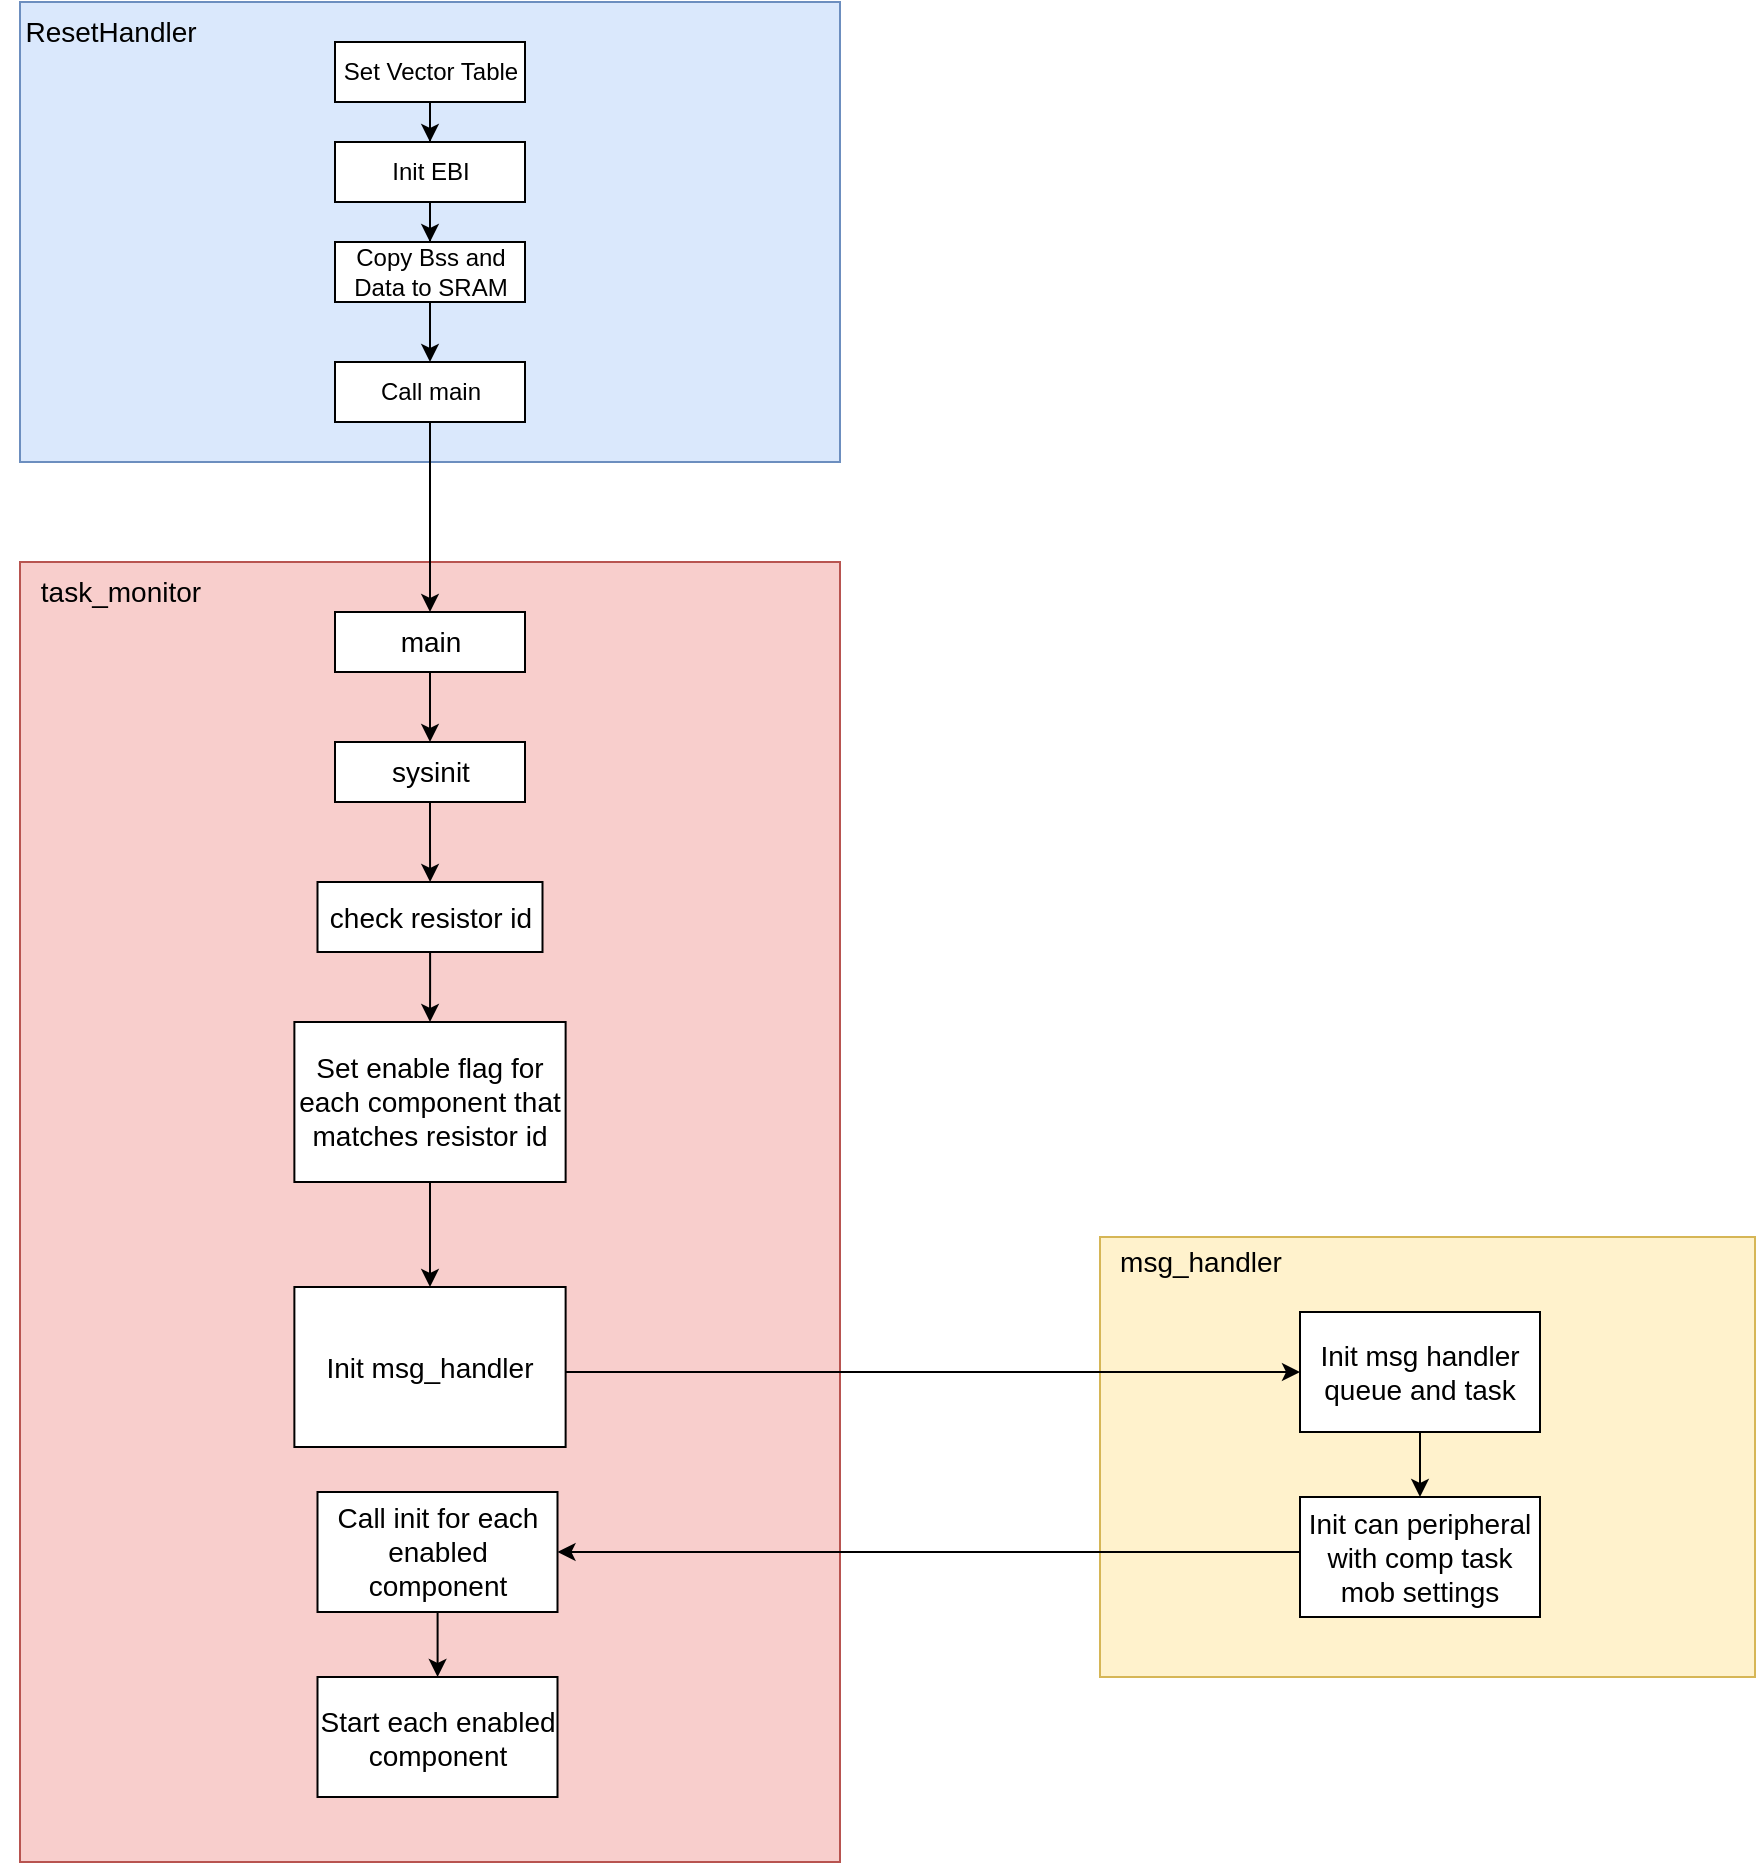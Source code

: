 <mxfile version="20.8.11" type="device"><diagram name="Page-1" id="0eJ-NIoRMOoveJrZ-a8-"><mxGraphModel dx="2793" dy="1327" grid="1" gridSize="10" guides="1" tooltips="1" connect="1" arrows="1" fold="1" page="1" pageScale="1" pageWidth="850" pageHeight="1100" math="0" shadow="0"><root><mxCell id="0"/><mxCell id="1" parent="0"/><mxCell id="wKTcBYu5ZULumgtcyJQ0-4" value="" style="rounded=0;whiteSpace=wrap;html=1;fillColor=#f8cecc;strokeColor=#b85450;" vertex="1" parent="1"><mxGeometry x="100" y="510" width="410" height="650" as="geometry"/></mxCell><mxCell id="wKTcBYu5ZULumgtcyJQ0-32" value="" style="edgeStyle=orthogonalEdgeStyle;rounded=0;orthogonalLoop=1;jettySize=auto;html=1;fontSize=14;" edge="1" parent="1" source="wKTcBYu5ZULumgtcyJQ0-7" target="wKTcBYu5ZULumgtcyJQ0-31"><mxGeometry relative="1" as="geometry"/></mxCell><mxCell id="wKTcBYu5ZULumgtcyJQ0-7" value="&lt;font style=&quot;font-size: 14px;&quot;&gt;main&lt;/font&gt;" style="rounded=0;whiteSpace=wrap;html=1;" vertex="1" parent="1"><mxGeometry x="257.5" y="535" width="95" height="30" as="geometry"/></mxCell><mxCell id="wKTcBYu5ZULumgtcyJQ0-21" value="" style="edgeStyle=orthogonalEdgeStyle;rounded=0;orthogonalLoop=1;jettySize=auto;html=1;fontSize=14;" edge="1" parent="1" source="wKTcBYu5ZULumgtcyJQ0-8" target="wKTcBYu5ZULumgtcyJQ0-20"><mxGeometry relative="1" as="geometry"/></mxCell><mxCell id="wKTcBYu5ZULumgtcyJQ0-8" value="&lt;font style=&quot;font-size: 14px;&quot;&gt;check resistor id&lt;br&gt;&lt;/font&gt;" style="rounded=0;whiteSpace=wrap;html=1;" vertex="1" parent="1"><mxGeometry x="248.75" y="670" width="112.5" height="35" as="geometry"/></mxCell><mxCell id="wKTcBYu5ZULumgtcyJQ0-12" value="" style="rounded=0;whiteSpace=wrap;html=1;fontSize=14;fillColor=#fff2cc;strokeColor=#d6b656;" vertex="1" parent="1"><mxGeometry x="640" y="847.5" width="327.5" height="220" as="geometry"/></mxCell><mxCell id="wKTcBYu5ZULumgtcyJQ0-14" value="task_monitor" style="text;html=1;align=center;verticalAlign=middle;resizable=0;points=[];autosize=1;strokeColor=none;fillColor=none;fontSize=14;" vertex="1" parent="1"><mxGeometry x="100" y="510" width="100" height="30" as="geometry"/></mxCell><mxCell id="wKTcBYu5ZULumgtcyJQ0-15" value="msg_handler" style="text;html=1;align=center;verticalAlign=middle;resizable=0;points=[];autosize=1;strokeColor=none;fillColor=none;fontSize=14;" vertex="1" parent="1"><mxGeometry x="640" y="845" width="100" height="30" as="geometry"/></mxCell><mxCell id="wKTcBYu5ZULumgtcyJQ0-19" value="" style="edgeStyle=orthogonalEdgeStyle;rounded=0;orthogonalLoop=1;jettySize=auto;html=1;fontSize=14;" edge="1" parent="1" source="wKTcBYu5ZULumgtcyJQ0-16" target="wKTcBYu5ZULumgtcyJQ0-18"><mxGeometry relative="1" as="geometry"/></mxCell><mxCell id="wKTcBYu5ZULumgtcyJQ0-16" value="Init msg handler queue and task" style="rounded=0;whiteSpace=wrap;html=1;fontSize=14;" vertex="1" parent="1"><mxGeometry x="740" y="885" width="120" height="60" as="geometry"/></mxCell><mxCell id="wKTcBYu5ZULumgtcyJQ0-27" value="" style="edgeStyle=orthogonalEdgeStyle;rounded=0;orthogonalLoop=1;jettySize=auto;html=1;fontSize=14;" edge="1" parent="1" source="wKTcBYu5ZULumgtcyJQ0-18" target="wKTcBYu5ZULumgtcyJQ0-26"><mxGeometry relative="1" as="geometry"><Array as="points"><mxPoint x="590" y="1005"/><mxPoint x="590" y="1005"/></Array></mxGeometry></mxCell><mxCell id="wKTcBYu5ZULumgtcyJQ0-18" value="Init can peripheral with comp task mob settings" style="whiteSpace=wrap;html=1;fontSize=14;rounded=0;" vertex="1" parent="1"><mxGeometry x="740" y="977.5" width="120" height="60" as="geometry"/></mxCell><mxCell id="wKTcBYu5ZULumgtcyJQ0-23" value="" style="edgeStyle=orthogonalEdgeStyle;rounded=0;orthogonalLoop=1;jettySize=auto;html=1;fontSize=14;" edge="1" parent="1" source="wKTcBYu5ZULumgtcyJQ0-20" target="wKTcBYu5ZULumgtcyJQ0-22"><mxGeometry relative="1" as="geometry"/></mxCell><mxCell id="wKTcBYu5ZULumgtcyJQ0-20" value="&lt;font style=&quot;font-size: 14px;&quot;&gt;Set enable flag for each component that matches resistor id&lt;/font&gt;" style="rounded=0;whiteSpace=wrap;html=1;" vertex="1" parent="1"><mxGeometry x="237.19" y="740" width="135.62" height="80" as="geometry"/></mxCell><mxCell id="wKTcBYu5ZULumgtcyJQ0-24" style="edgeStyle=orthogonalEdgeStyle;rounded=0;orthogonalLoop=1;jettySize=auto;html=1;entryX=0;entryY=0.5;entryDx=0;entryDy=0;fontSize=14;" edge="1" parent="1" source="wKTcBYu5ZULumgtcyJQ0-22" target="wKTcBYu5ZULumgtcyJQ0-16"><mxGeometry relative="1" as="geometry"><Array as="points"><mxPoint x="710" y="915"/><mxPoint x="710" y="915"/></Array></mxGeometry></mxCell><mxCell id="wKTcBYu5ZULumgtcyJQ0-22" value="&lt;font style=&quot;font-size: 14px;&quot;&gt;Init msg_handler&lt;/font&gt;" style="rounded=0;whiteSpace=wrap;html=1;" vertex="1" parent="1"><mxGeometry x="237.19" y="872.5" width="135.62" height="80" as="geometry"/></mxCell><mxCell id="wKTcBYu5ZULumgtcyJQ0-36" value="" style="edgeStyle=orthogonalEdgeStyle;rounded=0;orthogonalLoop=1;jettySize=auto;html=1;fontSize=14;" edge="1" parent="1" source="wKTcBYu5ZULumgtcyJQ0-26" target="wKTcBYu5ZULumgtcyJQ0-35"><mxGeometry relative="1" as="geometry"/></mxCell><mxCell id="wKTcBYu5ZULumgtcyJQ0-26" value="Call init for each enabled component" style="whiteSpace=wrap;html=1;fontSize=14;rounded=0;" vertex="1" parent="1"><mxGeometry x="248.75" y="975" width="120" height="60" as="geometry"/></mxCell><mxCell id="wKTcBYu5ZULumgtcyJQ0-34" value="" style="edgeStyle=orthogonalEdgeStyle;rounded=0;orthogonalLoop=1;jettySize=auto;html=1;fontSize=14;" edge="1" parent="1" source="wKTcBYu5ZULumgtcyJQ0-31" target="wKTcBYu5ZULumgtcyJQ0-8"><mxGeometry relative="1" as="geometry"/></mxCell><mxCell id="wKTcBYu5ZULumgtcyJQ0-31" value="&lt;font style=&quot;font-size: 14px;&quot;&gt;sysinit&lt;/font&gt;" style="rounded=0;whiteSpace=wrap;html=1;" vertex="1" parent="1"><mxGeometry x="257.5" y="600" width="95" height="30" as="geometry"/></mxCell><mxCell id="wKTcBYu5ZULumgtcyJQ0-35" value="Start each enabled component" style="whiteSpace=wrap;html=1;fontSize=14;rounded=0;" vertex="1" parent="1"><mxGeometry x="248.75" y="1067.5" width="120" height="60" as="geometry"/></mxCell><mxCell id="wKTcBYu5ZULumgtcyJQ0-37" value="" style="rounded=0;whiteSpace=wrap;html=1;fontSize=14;fillColor=#dae8fc;strokeColor=#6c8ebf;" vertex="1" parent="1"><mxGeometry x="100" y="230" width="410" height="230" as="geometry"/></mxCell><mxCell id="wKTcBYu5ZULumgtcyJQ0-40" value="" style="edgeStyle=orthogonalEdgeStyle;rounded=0;orthogonalLoop=1;jettySize=auto;html=1;fontSize=14;" edge="1" parent="1" source="wKTcBYu5ZULumgtcyJQ0-5" target="wKTcBYu5ZULumgtcyJQ0-39"><mxGeometry relative="1" as="geometry"/></mxCell><mxCell id="wKTcBYu5ZULumgtcyJQ0-5" value="Set Vector Table" style="rounded=0;whiteSpace=wrap;html=1;" vertex="1" parent="1"><mxGeometry x="257.5" y="250" width="95" height="30" as="geometry"/></mxCell><mxCell id="wKTcBYu5ZULumgtcyJQ0-38" value="ResetHandler" style="text;html=1;align=center;verticalAlign=middle;resizable=0;points=[];autosize=1;strokeColor=none;fillColor=none;fontSize=14;" vertex="1" parent="1"><mxGeometry x="90" y="230" width="110" height="30" as="geometry"/></mxCell><mxCell id="wKTcBYu5ZULumgtcyJQ0-42" value="" style="edgeStyle=orthogonalEdgeStyle;rounded=0;orthogonalLoop=1;jettySize=auto;html=1;fontSize=14;" edge="1" parent="1" source="wKTcBYu5ZULumgtcyJQ0-39" target="wKTcBYu5ZULumgtcyJQ0-41"><mxGeometry relative="1" as="geometry"/></mxCell><mxCell id="wKTcBYu5ZULumgtcyJQ0-39" value="Init EBI" style="rounded=0;whiteSpace=wrap;html=1;" vertex="1" parent="1"><mxGeometry x="257.5" y="300" width="95" height="30" as="geometry"/></mxCell><mxCell id="wKTcBYu5ZULumgtcyJQ0-44" value="" style="edgeStyle=orthogonalEdgeStyle;rounded=0;orthogonalLoop=1;jettySize=auto;html=1;fontSize=14;" edge="1" parent="1" source="wKTcBYu5ZULumgtcyJQ0-41" target="wKTcBYu5ZULumgtcyJQ0-43"><mxGeometry relative="1" as="geometry"/></mxCell><mxCell id="wKTcBYu5ZULumgtcyJQ0-41" value="Copy Bss and Data to SRAM" style="rounded=0;whiteSpace=wrap;html=1;" vertex="1" parent="1"><mxGeometry x="257.5" y="350" width="95" height="30" as="geometry"/></mxCell><mxCell id="wKTcBYu5ZULumgtcyJQ0-45" style="edgeStyle=orthogonalEdgeStyle;rounded=0;orthogonalLoop=1;jettySize=auto;html=1;entryX=0.5;entryY=0;entryDx=0;entryDy=0;fontSize=14;" edge="1" parent="1" source="wKTcBYu5ZULumgtcyJQ0-43" target="wKTcBYu5ZULumgtcyJQ0-7"><mxGeometry relative="1" as="geometry"/></mxCell><mxCell id="wKTcBYu5ZULumgtcyJQ0-43" value="Call main" style="rounded=0;whiteSpace=wrap;html=1;" vertex="1" parent="1"><mxGeometry x="257.5" y="410" width="95" height="30" as="geometry"/></mxCell></root></mxGraphModel></diagram></mxfile>